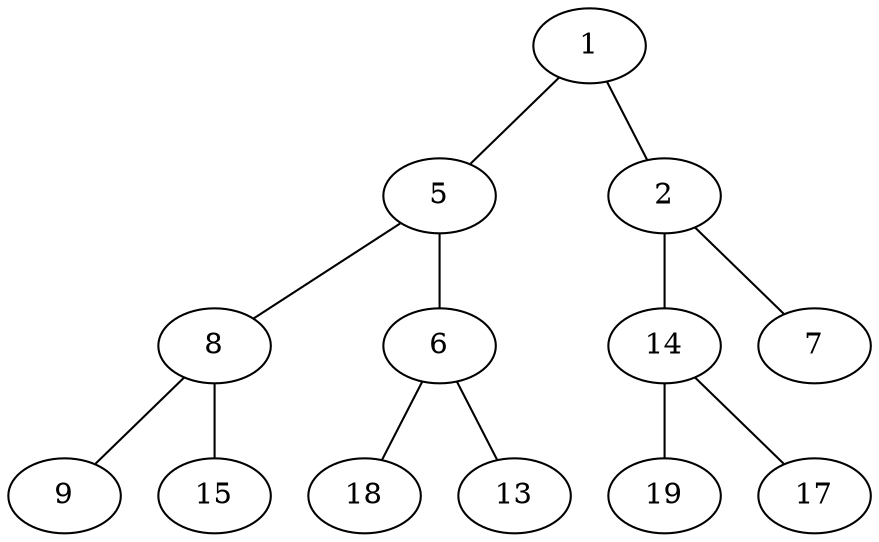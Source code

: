 graph {
	1 -- 5
	1 -- 2
	5 -- 8
	5 -- 6
	2 -- 14
	2 -- 7
	8 -- 9
	8 -- 15
	6 -- 18
	6 -- 13
	14 -- 19
	14 -- 17
}